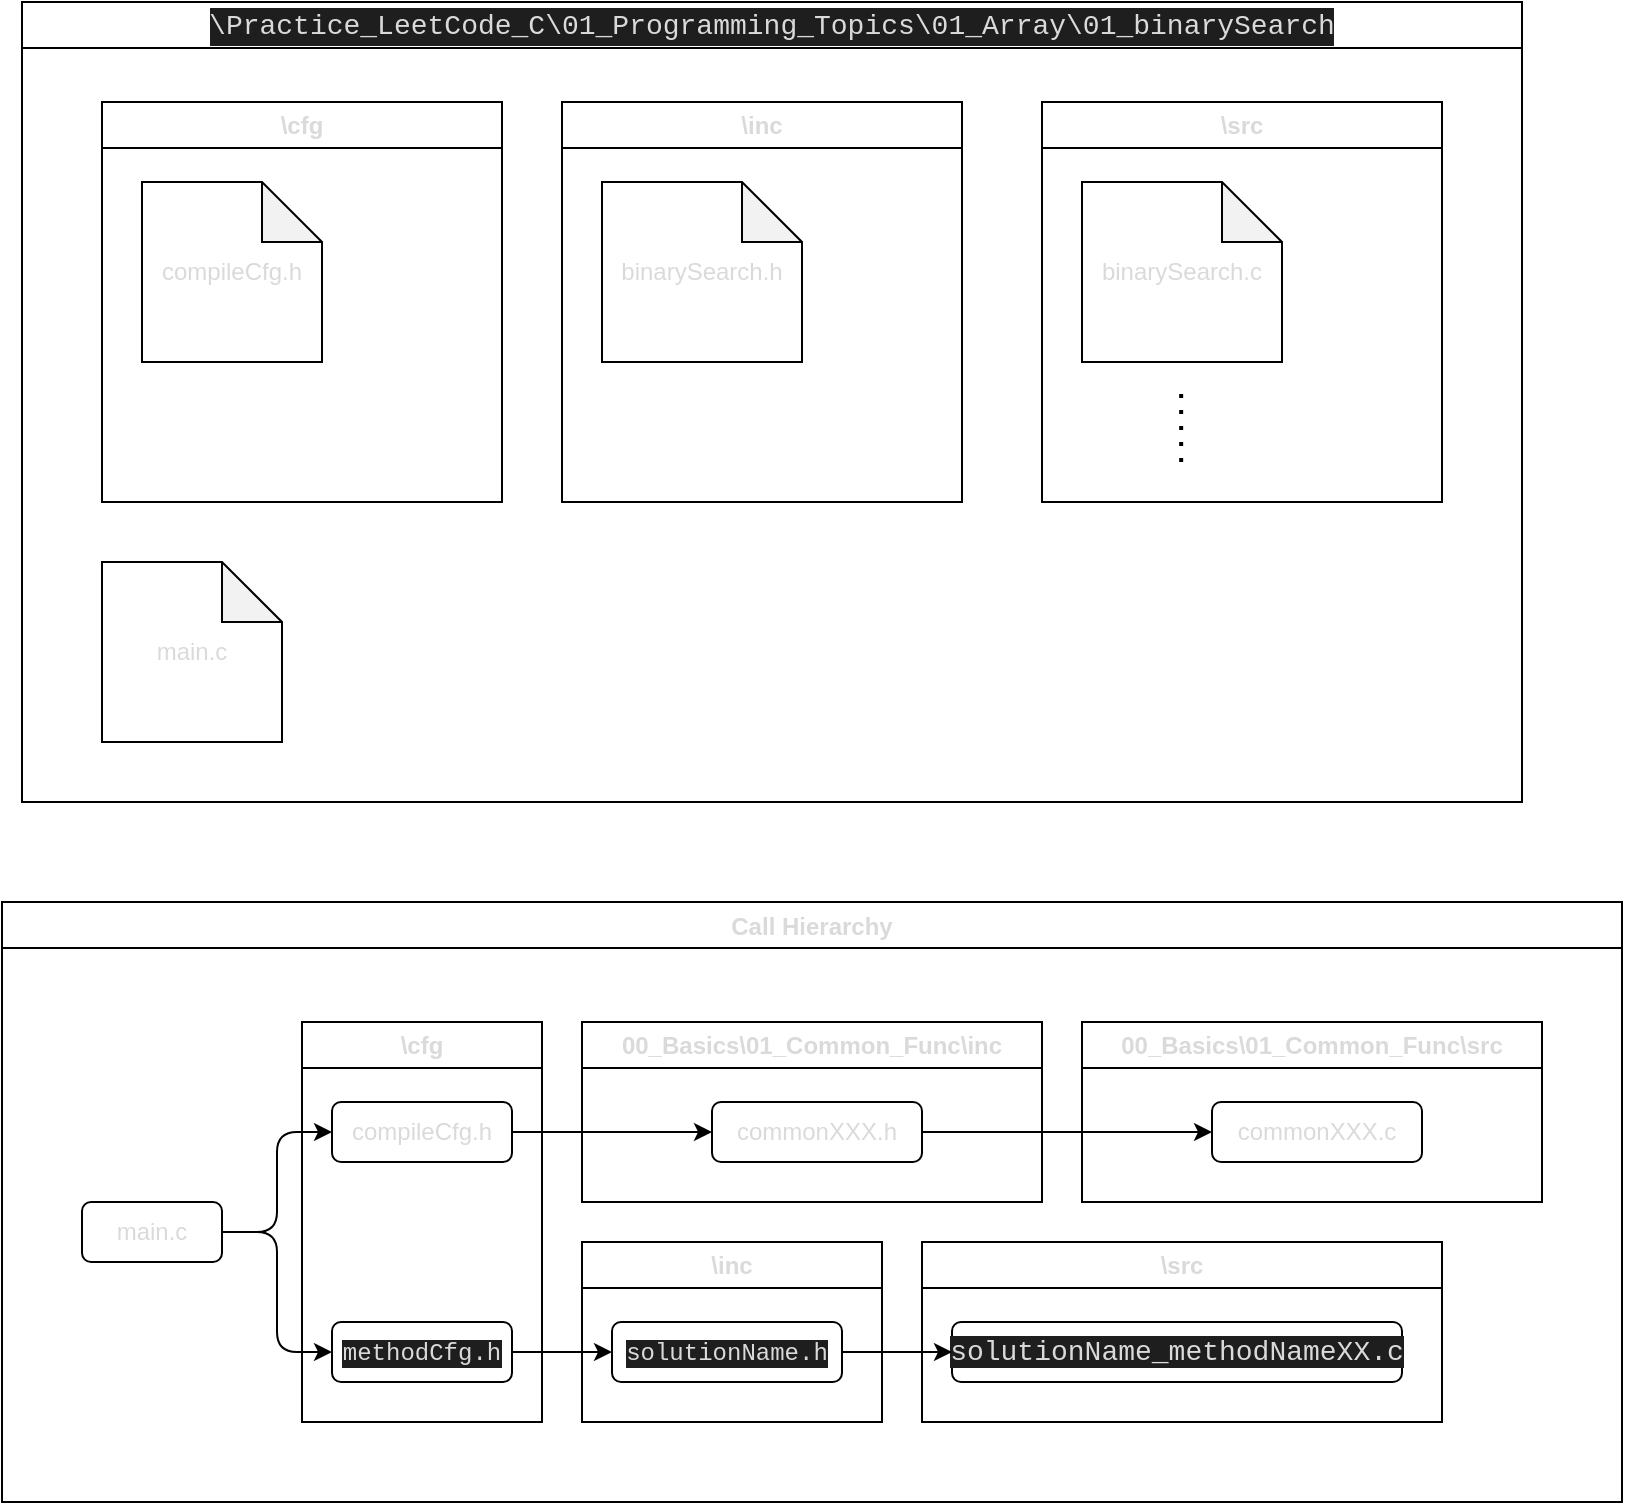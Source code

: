<mxfile>
    <diagram id="7rbMcumh-cOKgHumeQxC" name="Page-1">
        <mxGraphModel dx="2305" dy="1036" grid="0" gridSize="10" guides="1" tooltips="1" connect="1" arrows="1" fold="1" page="1" pageScale="1" pageWidth="850" pageHeight="1100" math="0" shadow="0">
            <root>
                <mxCell id="0"/>
                <mxCell id="1" parent="0"/>
                <mxCell id="2" value="&lt;div style=&quot;background-color: rgb(30, 30, 30); font-family: Consolas, &amp;quot;Courier New&amp;quot;, monospace; font-weight: normal; font-size: 14px; line-height: 19px;&quot;&gt;&lt;font color=&quot;#dadada&quot;&gt;\Practice_LeetCode_C\01_Programming_Topics\01_Array\01_binarySearch&lt;/font&gt;&lt;/div&gt;" style="swimlane;whiteSpace=wrap;html=1;" vertex="1" parent="1">
                    <mxGeometry x="-820" y="30" width="750" height="400" as="geometry">
                        <mxRectangle x="-820" y="30" width="560" height="30" as="alternateBounds"/>
                    </mxGeometry>
                </mxCell>
                <mxCell id="3" value="\cfg" style="swimlane;whiteSpace=wrap;html=1;fontColor=#DADADA;" vertex="1" parent="2">
                    <mxGeometry x="40" y="50" width="200" height="200" as="geometry">
                        <mxRectangle x="40" y="50" width="60" height="30" as="alternateBounds"/>
                    </mxGeometry>
                </mxCell>
                <mxCell id="7" value="compileCfg.h" style="shape=note;whiteSpace=wrap;html=1;backgroundOutline=1;darkOpacity=0.05;fontColor=#DADADA;" vertex="1" parent="3">
                    <mxGeometry x="20" y="40" width="90" height="90" as="geometry"/>
                </mxCell>
                <mxCell id="4" value="\inc" style="swimlane;whiteSpace=wrap;html=1;fontColor=#DADADA;" vertex="1" parent="2">
                    <mxGeometry x="270" y="50" width="200" height="200" as="geometry"/>
                </mxCell>
                <mxCell id="8" value="binarySearch.h" style="shape=note;whiteSpace=wrap;html=1;backgroundOutline=1;darkOpacity=0.05;fontColor=#DADADA;" vertex="1" parent="4">
                    <mxGeometry x="20" y="40" width="100" height="90" as="geometry"/>
                </mxCell>
                <mxCell id="5" value="\src" style="swimlane;whiteSpace=wrap;html=1;fontColor=#DADADA;" vertex="1" parent="2">
                    <mxGeometry x="510" y="50" width="200" height="200" as="geometry"/>
                </mxCell>
                <mxCell id="11" value="binarySearch.c" style="shape=note;whiteSpace=wrap;html=1;backgroundOutline=1;darkOpacity=0.05;fontColor=#DADADA;" vertex="1" parent="5">
                    <mxGeometry x="20" y="40" width="100" height="90" as="geometry"/>
                </mxCell>
                <mxCell id="12" value="" style="endArrow=none;dashed=1;html=1;dashPattern=1 3;strokeWidth=2;fontColor=#DADADA;" edge="1" parent="5">
                    <mxGeometry width="50" height="50" relative="1" as="geometry">
                        <mxPoint x="69.58" y="180" as="sourcePoint"/>
                        <mxPoint x="69.58" y="140" as="targetPoint"/>
                    </mxGeometry>
                </mxCell>
                <mxCell id="6" value="main.c" style="shape=note;whiteSpace=wrap;html=1;backgroundOutline=1;darkOpacity=0.05;fontColor=#DADADA;" vertex="1" parent="2">
                    <mxGeometry x="40" y="280" width="90" height="90" as="geometry"/>
                </mxCell>
                <mxCell id="91" value="Call Hierarchy" style="swimlane;fontSize=12;fontColor=#DADADA;" vertex="1" parent="1">
                    <mxGeometry x="-830" y="480" width="810" height="300" as="geometry"/>
                </mxCell>
                <mxCell id="98" style="edgeStyle=elbowEdgeStyle;html=1;fontSize=12;fontColor=#DADADA;" edge="1" parent="91" source="92" target="94">
                    <mxGeometry relative="1" as="geometry"/>
                </mxCell>
                <mxCell id="99" style="edgeStyle=elbowEdgeStyle;html=1;fontSize=12;fontColor=#DADADA;" edge="1" parent="91" source="92" target="97">
                    <mxGeometry relative="1" as="geometry"/>
                </mxCell>
                <mxCell id="92" value="main.c" style="rounded=1;whiteSpace=wrap;html=1;fontSize=12;fontColor=#DADADA;" vertex="1" parent="91">
                    <mxGeometry x="40" y="150" width="70" height="30" as="geometry"/>
                </mxCell>
                <mxCell id="93" value="\cfg" style="swimlane;whiteSpace=wrap;html=1;fontSize=12;fontColor=#DADADA;" vertex="1" parent="91">
                    <mxGeometry x="150" y="60" width="120" height="200" as="geometry">
                        <mxRectangle x="160" y="50" width="60" height="30" as="alternateBounds"/>
                    </mxGeometry>
                </mxCell>
                <mxCell id="94" value="compileCfg.h" style="rounded=1;whiteSpace=wrap;html=1;fontSize=12;fontColor=#DADADA;" vertex="1" parent="93">
                    <mxGeometry x="15" y="40" width="90" height="30" as="geometry"/>
                </mxCell>
                <mxCell id="97" value="&lt;span style=&quot;font-family: Consolas, &amp;quot;Courier New&amp;quot;, monospace; background-color: rgb(30, 30, 30);&quot;&gt;methodCfg.h&lt;/span&gt;" style="rounded=1;whiteSpace=wrap;html=1;fontSize=12;fontColor=#DADADA;" vertex="1" parent="93">
                    <mxGeometry x="15" y="150" width="90" height="30" as="geometry"/>
                </mxCell>
                <mxCell id="100" value="00_Basics\01_Common_Func\inc" style="swimlane;whiteSpace=wrap;html=1;fontSize=12;fontColor=#DADADA;" vertex="1" parent="91">
                    <mxGeometry x="290" y="60" width="230" height="90" as="geometry">
                        <mxRectangle x="310" y="50" width="230" height="30" as="alternateBounds"/>
                    </mxGeometry>
                </mxCell>
                <mxCell id="101" value="commonXXX.h" style="rounded=1;whiteSpace=wrap;html=1;fontSize=12;fontColor=#DADADA;" vertex="1" parent="100">
                    <mxGeometry x="65" y="40" width="105" height="30" as="geometry"/>
                </mxCell>
                <mxCell id="103" style="edgeStyle=elbowEdgeStyle;html=1;entryX=0;entryY=0.5;entryDx=0;entryDy=0;fontSize=12;fontColor=#DADADA;" edge="1" parent="91" source="94" target="101">
                    <mxGeometry relative="1" as="geometry"/>
                </mxCell>
                <mxCell id="104" value="\inc" style="swimlane;whiteSpace=wrap;html=1;fontSize=12;fontColor=#DADADA;" vertex="1" parent="91">
                    <mxGeometry x="290" y="170" width="150" height="90" as="geometry">
                        <mxRectangle x="160" y="50" width="60" height="30" as="alternateBounds"/>
                    </mxGeometry>
                </mxCell>
                <mxCell id="105" value="&lt;span style=&quot;font-family: Consolas, &amp;quot;Courier New&amp;quot;, monospace; background-color: rgb(30, 30, 30);&quot;&gt;solutionName.h&lt;/span&gt;" style="rounded=1;whiteSpace=wrap;html=1;fontSize=12;fontColor=#DADADA;" vertex="1" parent="104">
                    <mxGeometry x="15" y="40" width="115" height="30" as="geometry"/>
                </mxCell>
                <mxCell id="107" style="edgeStyle=elbowEdgeStyle;html=1;entryX=0;entryY=0.5;entryDx=0;entryDy=0;fontSize=12;fontColor=#DADADA;" edge="1" parent="91" source="97" target="105">
                    <mxGeometry relative="1" as="geometry"/>
                </mxCell>
                <mxCell id="108" value="\src" style="swimlane;whiteSpace=wrap;html=1;fontSize=12;fontColor=#DADADA;" vertex="1" parent="91">
                    <mxGeometry x="460" y="170" width="260" height="90" as="geometry">
                        <mxRectangle x="160" y="50" width="60" height="30" as="alternateBounds"/>
                    </mxGeometry>
                </mxCell>
                <mxCell id="109" value="&lt;span style=&quot;font-family: Consolas, &amp;quot;Courier New&amp;quot;, monospace; font-size: 14px; background-color: rgb(30, 30, 30);&quot;&gt;solutionName_methodNameXX.c&lt;/span&gt;" style="rounded=1;whiteSpace=wrap;html=1;fontSize=12;fontColor=#DADADA;" vertex="1" parent="108">
                    <mxGeometry x="15" y="40" width="225" height="30" as="geometry"/>
                </mxCell>
                <mxCell id="110" style="edgeStyle=elbowEdgeStyle;html=1;entryX=0;entryY=0.5;entryDx=0;entryDy=0;fontSize=12;fontColor=#DADADA;" edge="1" parent="91" source="105" target="109">
                    <mxGeometry relative="1" as="geometry"/>
                </mxCell>
                <mxCell id="111" value="00_Basics\01_Common_Func\src" style="swimlane;whiteSpace=wrap;html=1;fontSize=12;fontColor=#DADADA;" vertex="1" parent="91">
                    <mxGeometry x="540" y="60" width="230" height="90" as="geometry">
                        <mxRectangle x="540" y="60" width="230" height="30" as="alternateBounds"/>
                    </mxGeometry>
                </mxCell>
                <mxCell id="112" value="commonXXX.c" style="rounded=1;whiteSpace=wrap;html=1;fontSize=12;fontColor=#DADADA;" vertex="1" parent="111">
                    <mxGeometry x="65" y="40" width="105" height="30" as="geometry"/>
                </mxCell>
                <mxCell id="113" style="edgeStyle=elbowEdgeStyle;html=1;fontSize=12;fontColor=#DADADA;" edge="1" parent="91" source="101" target="112">
                    <mxGeometry relative="1" as="geometry"/>
                </mxCell>
            </root>
        </mxGraphModel>
    </diagram>
</mxfile>